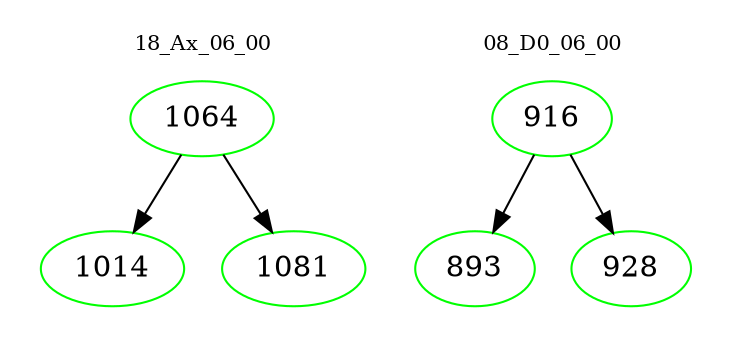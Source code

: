 digraph{
subgraph cluster_0 {
color = white
label = "18_Ax_06_00";
fontsize=10;
T0_1064 [label="1064", color="green"]
T0_1064 -> T0_1014 [color="black"]
T0_1014 [label="1014", color="green"]
T0_1064 -> T0_1081 [color="black"]
T0_1081 [label="1081", color="green"]
}
subgraph cluster_1 {
color = white
label = "08_D0_06_00";
fontsize=10;
T1_916 [label="916", color="green"]
T1_916 -> T1_893 [color="black"]
T1_893 [label="893", color="green"]
T1_916 -> T1_928 [color="black"]
T1_928 [label="928", color="green"]
}
}
